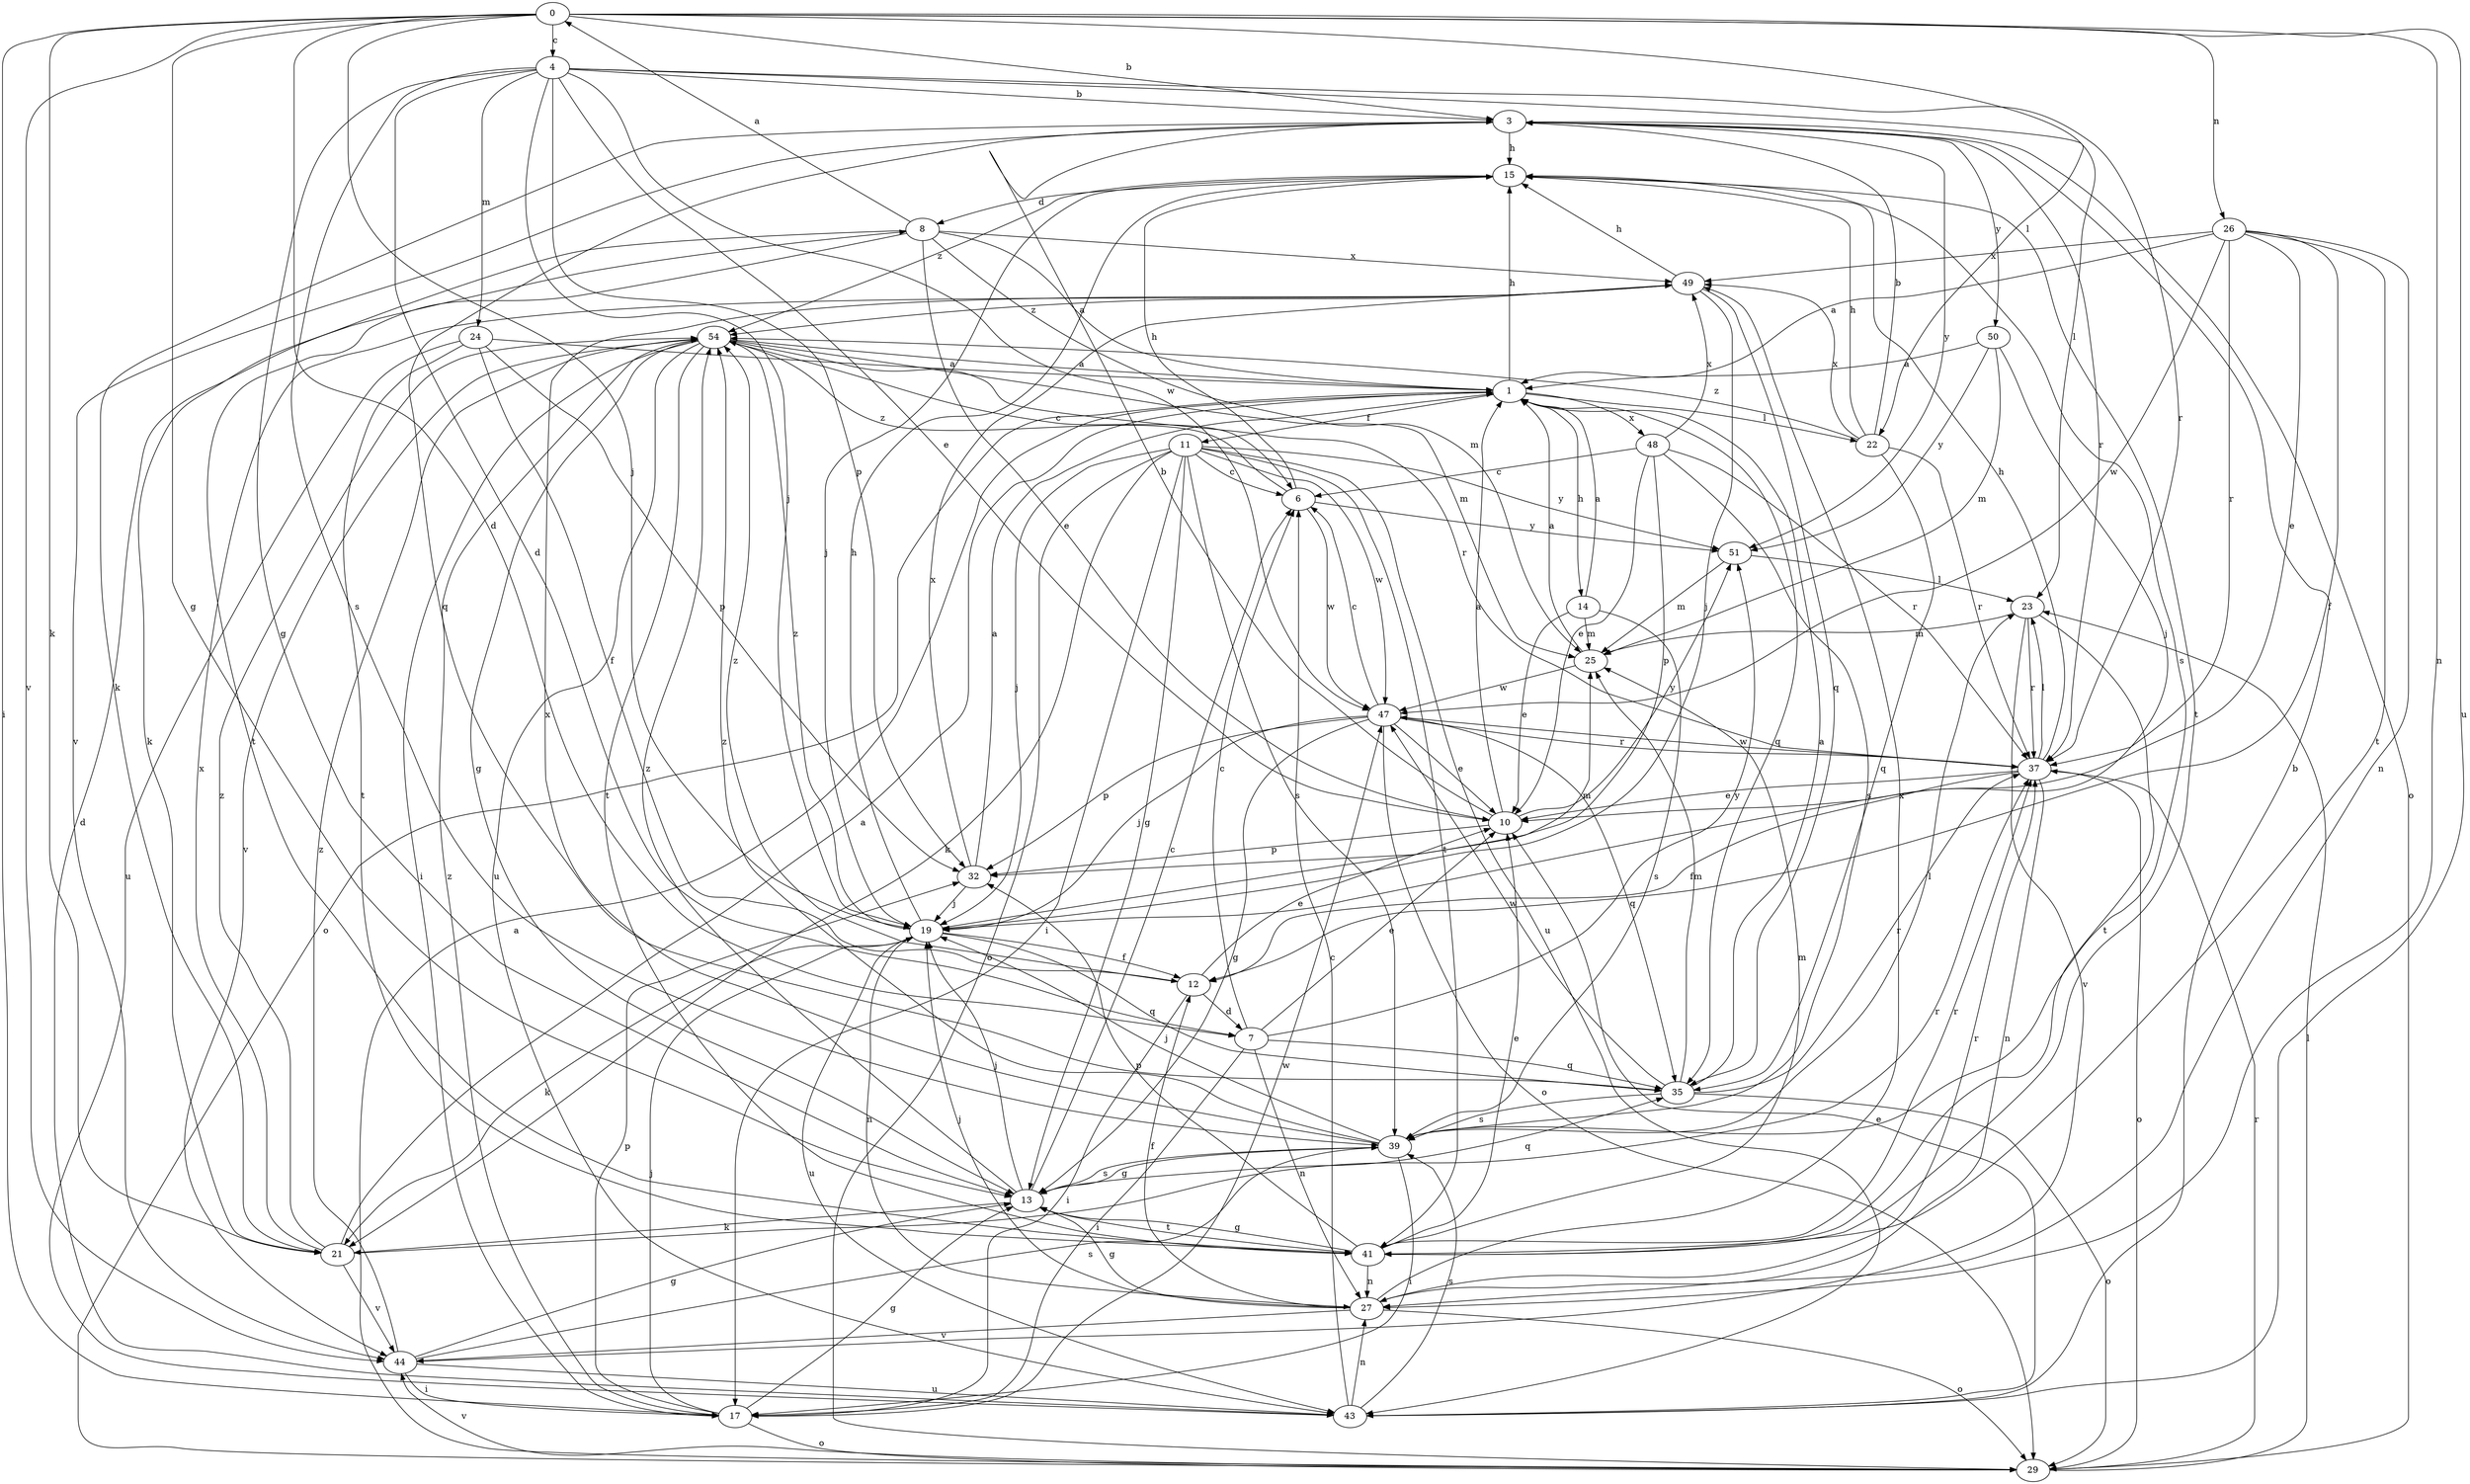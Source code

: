 strict digraph  {
0;
1;
3;
4;
6;
7;
8;
10;
11;
12;
13;
14;
15;
17;
19;
21;
22;
23;
24;
25;
26;
27;
29;
32;
35;
37;
39;
41;
43;
44;
47;
48;
49;
50;
51;
54;
0 -> 3  [label=b];
0 -> 4  [label=c];
0 -> 7  [label=d];
0 -> 13  [label=g];
0 -> 17  [label=i];
0 -> 19  [label=j];
0 -> 21  [label=k];
0 -> 22  [label=l];
0 -> 26  [label=n];
0 -> 27  [label=n];
0 -> 43  [label=u];
0 -> 44  [label=v];
1 -> 11  [label=f];
1 -> 14  [label=h];
1 -> 15  [label=h];
1 -> 22  [label=l];
1 -> 29  [label=o];
1 -> 35  [label=q];
1 -> 48  [label=x];
3 -> 15  [label=h];
3 -> 21  [label=k];
3 -> 29  [label=o];
3 -> 35  [label=q];
3 -> 37  [label=r];
3 -> 44  [label=v];
3 -> 50  [label=y];
3 -> 51  [label=y];
4 -> 3  [label=b];
4 -> 7  [label=d];
4 -> 10  [label=e];
4 -> 13  [label=g];
4 -> 19  [label=j];
4 -> 23  [label=l];
4 -> 24  [label=m];
4 -> 32  [label=p];
4 -> 37  [label=r];
4 -> 39  [label=s];
4 -> 47  [label=w];
6 -> 15  [label=h];
6 -> 47  [label=w];
6 -> 51  [label=y];
6 -> 54  [label=z];
7 -> 6  [label=c];
7 -> 10  [label=e];
7 -> 17  [label=i];
7 -> 27  [label=n];
7 -> 35  [label=q];
7 -> 51  [label=y];
8 -> 0  [label=a];
8 -> 1  [label=a];
8 -> 10  [label=e];
8 -> 21  [label=k];
8 -> 25  [label=m];
8 -> 41  [label=t];
8 -> 49  [label=x];
10 -> 1  [label=a];
10 -> 3  [label=b];
10 -> 32  [label=p];
10 -> 51  [label=y];
11 -> 6  [label=c];
11 -> 13  [label=g];
11 -> 17  [label=i];
11 -> 19  [label=j];
11 -> 21  [label=k];
11 -> 29  [label=o];
11 -> 39  [label=s];
11 -> 41  [label=t];
11 -> 43  [label=u];
11 -> 47  [label=w];
11 -> 51  [label=y];
12 -> 7  [label=d];
12 -> 10  [label=e];
12 -> 17  [label=i];
12 -> 54  [label=z];
13 -> 6  [label=c];
13 -> 19  [label=j];
13 -> 21  [label=k];
13 -> 35  [label=q];
13 -> 39  [label=s];
13 -> 41  [label=t];
13 -> 54  [label=z];
14 -> 1  [label=a];
14 -> 10  [label=e];
14 -> 25  [label=m];
14 -> 39  [label=s];
15 -> 8  [label=d];
15 -> 19  [label=j];
15 -> 39  [label=s];
15 -> 41  [label=t];
15 -> 54  [label=z];
17 -> 13  [label=g];
17 -> 19  [label=j];
17 -> 29  [label=o];
17 -> 32  [label=p];
17 -> 47  [label=w];
17 -> 54  [label=z];
19 -> 12  [label=f];
19 -> 15  [label=h];
19 -> 21  [label=k];
19 -> 25  [label=m];
19 -> 27  [label=n];
19 -> 35  [label=q];
19 -> 43  [label=u];
19 -> 54  [label=z];
21 -> 1  [label=a];
21 -> 37  [label=r];
21 -> 44  [label=v];
21 -> 49  [label=x];
21 -> 54  [label=z];
22 -> 3  [label=b];
22 -> 15  [label=h];
22 -> 35  [label=q];
22 -> 37  [label=r];
22 -> 49  [label=x];
22 -> 54  [label=z];
23 -> 25  [label=m];
23 -> 37  [label=r];
23 -> 41  [label=t];
23 -> 44  [label=v];
24 -> 1  [label=a];
24 -> 12  [label=f];
24 -> 32  [label=p];
24 -> 41  [label=t];
24 -> 43  [label=u];
25 -> 1  [label=a];
25 -> 47  [label=w];
26 -> 1  [label=a];
26 -> 10  [label=e];
26 -> 12  [label=f];
26 -> 27  [label=n];
26 -> 37  [label=r];
26 -> 41  [label=t];
26 -> 47  [label=w];
26 -> 49  [label=x];
27 -> 12  [label=f];
27 -> 13  [label=g];
27 -> 19  [label=j];
27 -> 29  [label=o];
27 -> 37  [label=r];
27 -> 44  [label=v];
27 -> 49  [label=x];
29 -> 1  [label=a];
29 -> 23  [label=l];
29 -> 37  [label=r];
29 -> 44  [label=v];
32 -> 1  [label=a];
32 -> 19  [label=j];
32 -> 49  [label=x];
35 -> 1  [label=a];
35 -> 25  [label=m];
35 -> 29  [label=o];
35 -> 37  [label=r];
35 -> 39  [label=s];
35 -> 47  [label=w];
37 -> 10  [label=e];
37 -> 12  [label=f];
37 -> 15  [label=h];
37 -> 23  [label=l];
37 -> 27  [label=n];
37 -> 29  [label=o];
37 -> 47  [label=w];
39 -> 13  [label=g];
39 -> 17  [label=i];
39 -> 19  [label=j];
39 -> 23  [label=l];
39 -> 49  [label=x];
39 -> 54  [label=z];
41 -> 10  [label=e];
41 -> 13  [label=g];
41 -> 25  [label=m];
41 -> 27  [label=n];
41 -> 32  [label=p];
41 -> 37  [label=r];
43 -> 3  [label=b];
43 -> 6  [label=c];
43 -> 8  [label=d];
43 -> 10  [label=e];
43 -> 27  [label=n];
43 -> 39  [label=s];
44 -> 13  [label=g];
44 -> 17  [label=i];
44 -> 39  [label=s];
44 -> 43  [label=u];
44 -> 54  [label=z];
47 -> 6  [label=c];
47 -> 10  [label=e];
47 -> 13  [label=g];
47 -> 19  [label=j];
47 -> 29  [label=o];
47 -> 32  [label=p];
47 -> 35  [label=q];
47 -> 37  [label=r];
48 -> 6  [label=c];
48 -> 10  [label=e];
48 -> 32  [label=p];
48 -> 37  [label=r];
48 -> 39  [label=s];
48 -> 49  [label=x];
49 -> 15  [label=h];
49 -> 19  [label=j];
49 -> 35  [label=q];
49 -> 54  [label=z];
50 -> 1  [label=a];
50 -> 19  [label=j];
50 -> 25  [label=m];
50 -> 51  [label=y];
51 -> 23  [label=l];
51 -> 25  [label=m];
54 -> 1  [label=a];
54 -> 6  [label=c];
54 -> 13  [label=g];
54 -> 17  [label=i];
54 -> 25  [label=m];
54 -> 37  [label=r];
54 -> 41  [label=t];
54 -> 43  [label=u];
54 -> 44  [label=v];
}
